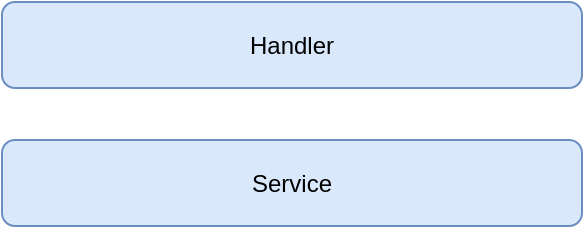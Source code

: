 <mxfile version="20.8.22" type="github">
  <diagram name="第 1 页" id="-vlab-wln1I7YojuGcyD">
    <mxGraphModel dx="736" dy="468" grid="0" gridSize="10" guides="1" tooltips="1" connect="1" arrows="1" fold="1" page="0" pageScale="1" pageWidth="827" pageHeight="1169" math="0" shadow="0">
      <root>
        <mxCell id="0" />
        <mxCell id="1" parent="0" />
        <mxCell id="7bCZedMBDCGuFrCVrtYH-1" value="Handler" style="rounded=1;whiteSpace=wrap;html=1;fillColor=#dae8fc;strokeColor=#6c8ebf;" vertex="1" parent="1">
          <mxGeometry x="156" y="381" width="290" height="43" as="geometry" />
        </mxCell>
        <mxCell id="7bCZedMBDCGuFrCVrtYH-2" value="Service" style="rounded=1;whiteSpace=wrap;html=1;fillColor=#dae8fc;strokeColor=#6c8ebf;" vertex="1" parent="1">
          <mxGeometry x="156" y="450" width="290" height="43" as="geometry" />
        </mxCell>
      </root>
    </mxGraphModel>
  </diagram>
</mxfile>
